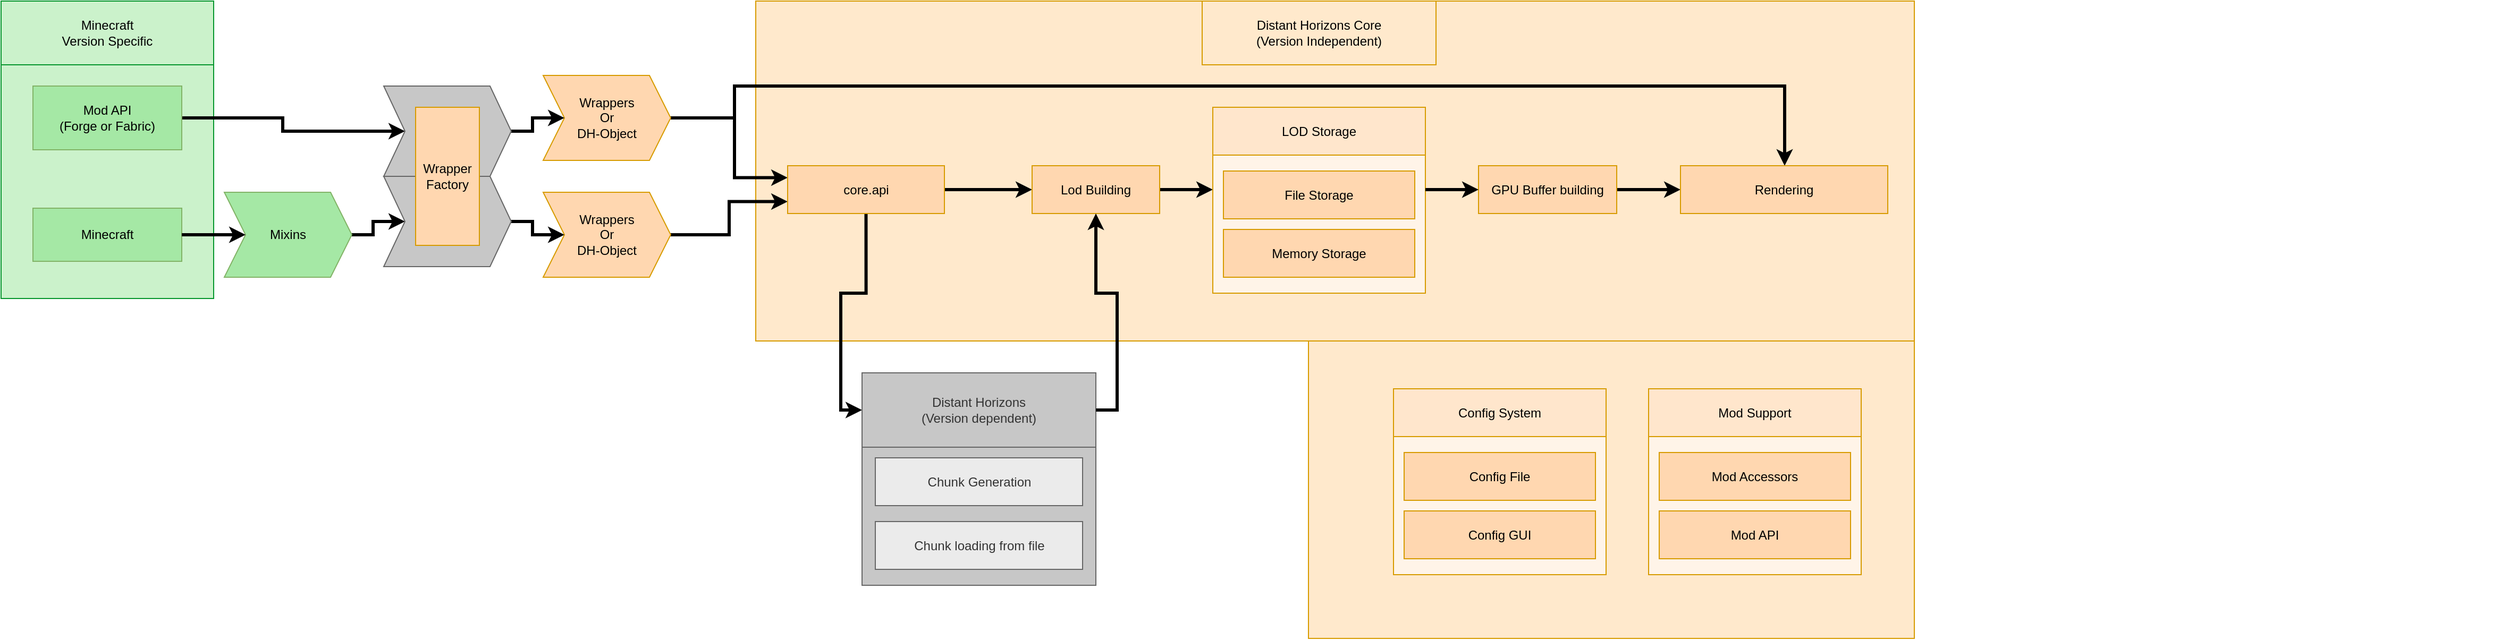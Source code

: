 <mxfile version="16.5.3" type="gitlab">
  <diagram id="xLs7mM1S-vncSruOQYJG" name="Page-1">
    <mxGraphModel dx="1952" dy="534" grid="1" gridSize="10" guides="1" tooltips="1" connect="1" arrows="1" fold="1" page="1" pageScale="1" pageWidth="850" pageHeight="1100" background="none" math="0" shadow="0">
      <root>
        <mxCell id="0" />
        <object label="Background" id="1">
          <mxCell parent="0" />
        </object>
        <mxCell id="ZgqzLkNpqH_WLmXpxmUH-3" value="" style="rounded=0;whiteSpace=wrap;html=1;labelBackgroundColor=none;fillColor=#FFE9CC;strokeColor=#d79b00;" parent="1" vertex="1">
          <mxGeometry x="30" y="10" width="1090" height="320" as="geometry" />
        </mxCell>
        <mxCell id="lUieYn43trCVNQSoQYE8-16" value="" style="rounded=0;whiteSpace=wrap;html=1;labelBackgroundColor=none;fillColor=#CBF2CB;strokeColor=#06962D;gradientColor=none;" parent="1" vertex="1">
          <mxGeometry x="-680" y="70" width="200" height="220" as="geometry" />
        </mxCell>
        <mxCell id="lUieYn43trCVNQSoQYE8-18" value="Minecraft &lt;br&gt;Version Specific" style="rounded=0;whiteSpace=wrap;html=1;labelBackgroundColor=none;fillColor=#CBF2CB;strokeColor=#06962D;gradientColor=none;" parent="1" vertex="1">
          <mxGeometry x="-680" y="10" width="200" height="60" as="geometry" />
        </mxCell>
        <mxCell id="gNZkowd1tYjNP-PxMyY5-1" value="Minecraft" style="rounded=0;whiteSpace=wrap;html=1;fillColor=#A5E8A5;strokeColor=#82b366;" parent="1" vertex="1">
          <mxGeometry x="-650" y="205" width="140" height="50" as="geometry" />
        </mxCell>
        <mxCell id="XNAtI1EKQKx7pIlif8ke-27" style="edgeStyle=orthogonalEdgeStyle;rounded=0;orthogonalLoop=1;jettySize=auto;html=1;exitX=1;exitY=0.5;exitDx=0;exitDy=0;strokeWidth=3;" parent="1" source="lUieYn43trCVNQSoQYE8-14" target="XNAtI1EKQKx7pIlif8ke-22" edge="1">
          <mxGeometry relative="1" as="geometry" />
        </mxCell>
        <mxCell id="lUieYn43trCVNQSoQYE8-14" value="Mod API&lt;br&gt;(Forge or Fabric)" style="rounded=0;whiteSpace=wrap;html=1;fillColor=#A5E8A5;strokeColor=#82b366;" parent="1" vertex="1">
          <mxGeometry x="-650" y="90" width="140" height="60" as="geometry" />
        </mxCell>
        <mxCell id="ZgqzLkNpqH_WLmXpxmUH-2" value="Distant Horizons Core&lt;br&gt;(Version Independent)" style="rounded=0;whiteSpace=wrap;html=1;labelBackgroundColor=none;fillColor=#FFE9CC;strokeColor=#d79b00;" parent="1" vertex="1">
          <mxGeometry x="450" y="10" width="220" height="60" as="geometry" />
        </mxCell>
        <mxCell id="XNAtI1EKQKx7pIlif8ke-16" style="edgeStyle=orthogonalEdgeStyle;rounded=0;orthogonalLoop=1;jettySize=auto;html=1;exitX=1;exitY=0.5;exitDx=0;exitDy=0;entryX=0;entryY=0.25;entryDx=0;entryDy=0;strokeWidth=3;" parent="1" source="XNAtI1EKQKx7pIlif8ke-1" target="XNAtI1EKQKx7pIlif8ke-11" edge="1">
          <mxGeometry relative="1" as="geometry">
            <Array as="points">
              <mxPoint x="10" y="120" />
              <mxPoint x="10" y="176" />
            </Array>
          </mxGeometry>
        </mxCell>
        <mxCell id="XNAtI1EKQKx7pIlif8ke-72" style="edgeStyle=orthogonalEdgeStyle;rounded=0;orthogonalLoop=1;jettySize=auto;html=1;exitX=1;exitY=0.5;exitDx=0;exitDy=0;entryX=0.5;entryY=0;entryDx=0;entryDy=0;fontColor=#FFFFFF;strokeWidth=3;" parent="1" source="XNAtI1EKQKx7pIlif8ke-1" target="XNAtI1EKQKx7pIlif8ke-32" edge="1">
          <mxGeometry relative="1" as="geometry">
            <Array as="points">
              <mxPoint x="10" y="120" />
              <mxPoint x="10" y="90" />
              <mxPoint x="998" y="90" />
              <mxPoint x="998" y="165" />
            </Array>
          </mxGeometry>
        </mxCell>
        <mxCell id="XNAtI1EKQKx7pIlif8ke-1" value="Wrappers&lt;br&gt;Or&lt;br&gt;&lt;div&gt;DH-Object&lt;/div&gt;" style="shape=step;perimeter=stepPerimeter;whiteSpace=wrap;html=1;fixedSize=1;fillColor=#FFD7B0;strokeColor=#d79b00;rounded=0;labelBackgroundColor=none;" parent="1" vertex="1">
          <mxGeometry x="-170" y="80" width="120" height="80" as="geometry" />
        </mxCell>
        <mxCell id="XNAtI1EKQKx7pIlif8ke-23" style="edgeStyle=orthogonalEdgeStyle;rounded=0;orthogonalLoop=1;jettySize=auto;html=1;exitX=1;exitY=0.5;exitDx=0;exitDy=0;entryX=0;entryY=0.5;entryDx=0;entryDy=0;strokeWidth=3;" parent="1" source="XNAtI1EKQKx7pIlif8ke-3" target="XNAtI1EKQKx7pIlif8ke-21" edge="1">
          <mxGeometry relative="1" as="geometry" />
        </mxCell>
        <mxCell id="XNAtI1EKQKx7pIlif8ke-3" value="Mixins" style="shape=step;perimeter=stepPerimeter;whiteSpace=wrap;html=1;fixedSize=1;fillColor=#A5E8A5;strokeColor=#82b366;rounded=0;labelBackgroundColor=none;" parent="1" vertex="1">
          <mxGeometry x="-470" y="190" width="120" height="80" as="geometry" />
        </mxCell>
        <mxCell id="XNAtI1EKQKx7pIlif8ke-4" value="" style="endArrow=classic;html=1;rounded=0;strokeWidth=3;entryX=0;entryY=0.5;entryDx=0;entryDy=0;exitX=1;exitY=0.5;exitDx=0;exitDy=0;" parent="1" source="gNZkowd1tYjNP-PxMyY5-1" target="XNAtI1EKQKx7pIlif8ke-3" edge="1">
          <mxGeometry width="50" height="50" relative="1" as="geometry">
            <mxPoint x="-420" y="130" as="sourcePoint" />
            <mxPoint x="-220" y="-25" as="targetPoint" />
          </mxGeometry>
        </mxCell>
        <mxCell id="XNAtI1EKQKx7pIlif8ke-17" style="edgeStyle=orthogonalEdgeStyle;rounded=0;orthogonalLoop=1;jettySize=auto;html=1;exitX=1;exitY=0.5;exitDx=0;exitDy=0;entryX=0;entryY=0.75;entryDx=0;entryDy=0;strokeWidth=3;" parent="1" source="XNAtI1EKQKx7pIlif8ke-5" target="XNAtI1EKQKx7pIlif8ke-11" edge="1">
          <mxGeometry relative="1" as="geometry" />
        </mxCell>
        <mxCell id="XNAtI1EKQKx7pIlif8ke-5" value="Wrappers&lt;br&gt;Or&lt;br&gt;&lt;div&gt;DH-Object&lt;/div&gt;" style="shape=step;perimeter=stepPerimeter;whiteSpace=wrap;html=1;fixedSize=1;fillColor=#FFD7B0;strokeColor=#d79b00;rounded=0;labelBackgroundColor=none;" parent="1" vertex="1">
          <mxGeometry x="-170" y="190" width="120" height="80" as="geometry" />
        </mxCell>
        <mxCell id="XNAtI1EKQKx7pIlif8ke-60" style="edgeStyle=orthogonalEdgeStyle;rounded=0;orthogonalLoop=1;jettySize=auto;html=1;exitX=1;exitY=0.5;exitDx=0;exitDy=0;fontColor=#FFFFFF;strokeWidth=3;" parent="1" source="XNAtI1EKQKx7pIlif8ke-11" target="XNAtI1EKQKx7pIlif8ke-33" edge="1">
          <mxGeometry relative="1" as="geometry" />
        </mxCell>
        <mxCell id="XNAtI1EKQKx7pIlif8ke-63" style="edgeStyle=orthogonalEdgeStyle;rounded=0;orthogonalLoop=1;jettySize=auto;html=1;exitX=0.5;exitY=1;exitDx=0;exitDy=0;entryX=0;entryY=0.5;entryDx=0;entryDy=0;fontColor=#FFFFFF;strokeWidth=3;" parent="1" source="XNAtI1EKQKx7pIlif8ke-11" target="lUieYn43trCVNQSoQYE8-19" edge="1">
          <mxGeometry relative="1" as="geometry" />
        </mxCell>
        <mxCell id="XNAtI1EKQKx7pIlif8ke-11" value="core.api" style="rounded=0;whiteSpace=wrap;html=1;labelBackgroundColor=none;fillColor=#FFD7B0;strokeColor=#d79b00;" parent="1" vertex="1">
          <mxGeometry x="60" y="165" width="147.5" height="45" as="geometry" />
        </mxCell>
        <mxCell id="XNAtI1EKQKx7pIlif8ke-25" style="edgeStyle=orthogonalEdgeStyle;rounded=0;orthogonalLoop=1;jettySize=auto;html=1;exitX=1;exitY=0.5;exitDx=0;exitDy=0;entryX=0;entryY=0.5;entryDx=0;entryDy=0;strokeWidth=3;" parent="1" source="XNAtI1EKQKx7pIlif8ke-21" target="XNAtI1EKQKx7pIlif8ke-5" edge="1">
          <mxGeometry relative="1" as="geometry" />
        </mxCell>
        <mxCell id="XNAtI1EKQKx7pIlif8ke-21" value="" style="shape=step;perimeter=stepPerimeter;whiteSpace=wrap;html=1;fixedSize=1;fillColor=#C7C7C7;strokeColor=#666666;fontColor=#333333;rounded=0;labelBackgroundColor=none;" parent="1" vertex="1">
          <mxGeometry x="-320" y="175" width="120" height="85" as="geometry" />
        </mxCell>
        <mxCell id="XNAtI1EKQKx7pIlif8ke-26" style="edgeStyle=orthogonalEdgeStyle;rounded=0;orthogonalLoop=1;jettySize=auto;html=1;exitX=1;exitY=0.5;exitDx=0;exitDy=0;entryX=0;entryY=0.5;entryDx=0;entryDy=0;strokeWidth=3;" parent="1" source="XNAtI1EKQKx7pIlif8ke-22" target="XNAtI1EKQKx7pIlif8ke-1" edge="1">
          <mxGeometry relative="1" as="geometry" />
        </mxCell>
        <mxCell id="XNAtI1EKQKx7pIlif8ke-22" value="" style="shape=step;perimeter=stepPerimeter;whiteSpace=wrap;html=1;fixedSize=1;fillColor=#C7C7C7;strokeColor=#666666;fontColor=#333333;rounded=0;labelBackgroundColor=none;" parent="1" vertex="1">
          <mxGeometry x="-320" y="90" width="120" height="85" as="geometry" />
        </mxCell>
        <mxCell id="XNAtI1EKQKx7pIlif8ke-28" value="&lt;div&gt;Wrapper&lt;/div&gt;&lt;div&gt;Factory&lt;br&gt;&lt;/div&gt;" style="rounded=0;whiteSpace=wrap;html=1;labelBackgroundColor=none;fillColor=#FFD7B0;strokeColor=#d79b00;fontColor=default;" parent="1" vertex="1">
          <mxGeometry x="-290" y="110" width="60" height="130" as="geometry" />
        </mxCell>
        <mxCell id="XNAtI1EKQKx7pIlif8ke-59" style="edgeStyle=orthogonalEdgeStyle;rounded=0;orthogonalLoop=1;jettySize=auto;html=1;exitX=1;exitY=0.5;exitDx=0;exitDy=0;entryX=0;entryY=0.5;entryDx=0;entryDy=0;fontColor=#FFFFFF;strokeWidth=3;" parent="1" source="XNAtI1EKQKx7pIlif8ke-31" target="XNAtI1EKQKx7pIlif8ke-32" edge="1">
          <mxGeometry relative="1" as="geometry" />
        </mxCell>
        <mxCell id="XNAtI1EKQKx7pIlif8ke-31" value="GPU Buffer building" style="rounded=0;whiteSpace=wrap;html=1;labelBackgroundColor=none;fillColor=#FFD7B0;strokeColor=#d79b00;" parent="1" vertex="1">
          <mxGeometry x="710" y="165" width="130" height="45" as="geometry" />
        </mxCell>
        <mxCell id="XNAtI1EKQKx7pIlif8ke-32" value="Rendering" style="rounded=0;whiteSpace=wrap;html=1;labelBackgroundColor=none;fillColor=#FFD7B0;strokeColor=#d79b00;" parent="1" vertex="1">
          <mxGeometry x="900" y="165" width="195" height="45" as="geometry" />
        </mxCell>
        <mxCell id="XNAtI1EKQKx7pIlif8ke-67" style="edgeStyle=orthogonalEdgeStyle;rounded=0;orthogonalLoop=1;jettySize=auto;html=1;exitX=1;exitY=0.5;exitDx=0;exitDy=0;entryX=0;entryY=0.25;entryDx=0;entryDy=0;fontColor=#FFFFFF;strokeWidth=3;" parent="1" source="XNAtI1EKQKx7pIlif8ke-33" target="XNAtI1EKQKx7pIlif8ke-54" edge="1">
          <mxGeometry relative="1" as="geometry" />
        </mxCell>
        <mxCell id="XNAtI1EKQKx7pIlif8ke-33" value="Lod Building" style="rounded=0;whiteSpace=wrap;html=1;labelBackgroundColor=none;fillColor=#FFD7B0;strokeColor=#d79b00;" parent="1" vertex="1">
          <mxGeometry x="290" y="165" width="120" height="45" as="geometry" />
        </mxCell>
        <mxCell id="XNAtI1EKQKx7pIlif8ke-51" value="" style="group" parent="1" vertex="1" connectable="0">
          <mxGeometry x="630" y="335" width="1040" height="275" as="geometry" />
        </mxCell>
        <mxCell id="XNAtI1EKQKx7pIlif8ke-70" value="" style="rounded=0;whiteSpace=wrap;html=1;labelBackgroundColor=none;fillColor=#FFE9CC;strokeColor=#d79b00;" parent="XNAtI1EKQKx7pIlif8ke-51" vertex="1">
          <mxGeometry x="-80" y="-5" width="570" height="280" as="geometry" />
        </mxCell>
        <mxCell id="XNAtI1EKQKx7pIlif8ke-46" value="" style="group" parent="XNAtI1EKQKx7pIlif8ke-51" vertex="1" connectable="0">
          <mxGeometry x="240" y="40" width="200" height="175" as="geometry" />
        </mxCell>
        <mxCell id="XNAtI1EKQKx7pIlif8ke-42" value="Mod Support" style="rounded=0;whiteSpace=wrap;html=1;labelBackgroundColor=none;fillColor=#ffe6cc;strokeColor=#d79b00;" parent="XNAtI1EKQKx7pIlif8ke-46" vertex="1">
          <mxGeometry width="200" height="45" as="geometry" />
        </mxCell>
        <mxCell id="XNAtI1EKQKx7pIlif8ke-43" value="" style="rounded=0;whiteSpace=wrap;html=1;labelBackgroundColor=none;fillColor=#FFF4E8;strokeColor=#d79b00;" parent="XNAtI1EKQKx7pIlif8ke-46" vertex="1">
          <mxGeometry y="45" width="200" height="130" as="geometry" />
        </mxCell>
        <mxCell id="XNAtI1EKQKx7pIlif8ke-44" value="Mod API" style="rounded=0;whiteSpace=wrap;html=1;labelBackgroundColor=none;fillColor=#FFD7B0;strokeColor=#d79b00;" parent="XNAtI1EKQKx7pIlif8ke-46" vertex="1">
          <mxGeometry x="10" y="115" width="180" height="45" as="geometry" />
        </mxCell>
        <mxCell id="XNAtI1EKQKx7pIlif8ke-45" value="Mod Accessors" style="rounded=0;whiteSpace=wrap;html=1;labelBackgroundColor=none;fillColor=#FFD7B0;strokeColor=#d79b00;" parent="XNAtI1EKQKx7pIlif8ke-46" vertex="1">
          <mxGeometry x="10" y="60" width="180" height="45" as="geometry" />
        </mxCell>
        <mxCell id="XNAtI1EKQKx7pIlif8ke-36" value="Config System" style="rounded=0;whiteSpace=wrap;html=1;labelBackgroundColor=none;fillColor=#ffe6cc;strokeColor=#d79b00;" parent="XNAtI1EKQKx7pIlif8ke-51" vertex="1">
          <mxGeometry y="40" width="200" height="45" as="geometry" />
        </mxCell>
        <mxCell id="XNAtI1EKQKx7pIlif8ke-48" value="" style="rounded=0;whiteSpace=wrap;html=1;labelBackgroundColor=none;fillColor=#FFF4E8;strokeColor=#d79b00;" parent="XNAtI1EKQKx7pIlif8ke-51" vertex="1">
          <mxGeometry y="85" width="200" height="130" as="geometry" />
        </mxCell>
        <mxCell id="XNAtI1EKQKx7pIlif8ke-49" value="Config GUI" style="rounded=0;whiteSpace=wrap;html=1;labelBackgroundColor=none;fillColor=#FFD7B0;strokeColor=#d79b00;" parent="XNAtI1EKQKx7pIlif8ke-51" vertex="1">
          <mxGeometry x="10" y="155" width="180" height="45" as="geometry" />
        </mxCell>
        <mxCell id="XNAtI1EKQKx7pIlif8ke-50" value="Config File" style="rounded=0;whiteSpace=wrap;html=1;labelBackgroundColor=none;fillColor=#FFD7B0;strokeColor=#d79b00;" parent="XNAtI1EKQKx7pIlif8ke-51" vertex="1">
          <mxGeometry x="10" y="100" width="180" height="45" as="geometry" />
        </mxCell>
        <mxCell id="XNAtI1EKQKx7pIlif8ke-52" value="" style="group" parent="1" vertex="1" connectable="0">
          <mxGeometry x="460" y="110" width="200" height="175" as="geometry" />
        </mxCell>
        <mxCell id="XNAtI1EKQKx7pIlif8ke-53" value="LOD Storage" style="rounded=0;whiteSpace=wrap;html=1;labelBackgroundColor=none;fillColor=#ffe6cc;strokeColor=#d79b00;" parent="XNAtI1EKQKx7pIlif8ke-52" vertex="1">
          <mxGeometry width="200" height="45" as="geometry" />
        </mxCell>
        <mxCell id="XNAtI1EKQKx7pIlif8ke-54" value="" style="rounded=0;whiteSpace=wrap;html=1;labelBackgroundColor=none;fillColor=#FFF4E8;strokeColor=#d79b00;" parent="XNAtI1EKQKx7pIlif8ke-52" vertex="1">
          <mxGeometry y="45" width="200" height="130" as="geometry" />
        </mxCell>
        <mxCell id="XNAtI1EKQKx7pIlif8ke-55" value="Memory Storage" style="rounded=0;whiteSpace=wrap;html=1;labelBackgroundColor=none;fillColor=#FFD7B0;strokeColor=#d79b00;" parent="XNAtI1EKQKx7pIlif8ke-52" vertex="1">
          <mxGeometry x="10" y="115" width="180" height="45" as="geometry" />
        </mxCell>
        <mxCell id="XNAtI1EKQKx7pIlif8ke-56" value="&lt;div&gt;File Storage&lt;/div&gt;" style="rounded=0;whiteSpace=wrap;html=1;labelBackgroundColor=none;fillColor=#FFD7B0;strokeColor=#d79b00;" parent="XNAtI1EKQKx7pIlif8ke-52" vertex="1">
          <mxGeometry x="10" y="60" width="180" height="45" as="geometry" />
        </mxCell>
        <mxCell id="XNAtI1EKQKx7pIlif8ke-61" value="" style="group" parent="1" vertex="1" connectable="0">
          <mxGeometry x="130" y="360" width="220" height="200" as="geometry" />
        </mxCell>
        <mxCell id="lUieYn43trCVNQSoQYE8-13" value="" style="rounded=0;whiteSpace=wrap;html=1;labelBackgroundColor=none;fillColor=#C7C7C7;strokeColor=#666666;fontColor=#333333;" parent="XNAtI1EKQKx7pIlif8ke-61" vertex="1">
          <mxGeometry y="70" width="220" height="130" as="geometry" />
        </mxCell>
        <mxCell id="lUieYn43trCVNQSoQYE8-19" value="Distant Horizons&lt;br&gt;(Version dependent)" style="rounded=0;whiteSpace=wrap;html=1;labelBackgroundColor=none;fillColor=#C7C7C7;strokeColor=#666666;fontColor=#333333;" parent="XNAtI1EKQKx7pIlif8ke-61" vertex="1">
          <mxGeometry width="220" height="70" as="geometry" />
        </mxCell>
        <mxCell id="XNAtI1EKQKx7pIlif8ke-19" value="Chunk Generation" style="rounded=0;whiteSpace=wrap;html=1;labelBackgroundColor=none;fillColor=#EBEBEB;strokeColor=#666666;fontColor=#333333;" parent="XNAtI1EKQKx7pIlif8ke-61" vertex="1">
          <mxGeometry x="12.5" y="80" width="195" height="45" as="geometry" />
        </mxCell>
        <mxCell id="XNAtI1EKQKx7pIlif8ke-29" value="&lt;div&gt;Chunk loading from file&lt;/div&gt;" style="rounded=0;whiteSpace=wrap;html=1;labelBackgroundColor=none;fillColor=#EBEBEB;strokeColor=#666666;fontColor=#333333;" parent="XNAtI1EKQKx7pIlif8ke-61" vertex="1">
          <mxGeometry x="12.5" y="140" width="195" height="45" as="geometry" />
        </mxCell>
        <mxCell id="XNAtI1EKQKx7pIlif8ke-64" style="edgeStyle=orthogonalEdgeStyle;rounded=0;orthogonalLoop=1;jettySize=auto;html=1;exitX=1;exitY=0.5;exitDx=0;exitDy=0;entryX=0.5;entryY=1;entryDx=0;entryDy=0;fontColor=#FFFFFF;strokeWidth=3;" parent="1" source="lUieYn43trCVNQSoQYE8-19" target="XNAtI1EKQKx7pIlif8ke-33" edge="1">
          <mxGeometry relative="1" as="geometry" />
        </mxCell>
        <mxCell id="XNAtI1EKQKx7pIlif8ke-66" style="edgeStyle=orthogonalEdgeStyle;rounded=0;orthogonalLoop=1;jettySize=auto;html=1;exitX=1;exitY=0.25;exitDx=0;exitDy=0;entryX=0;entryY=0.5;entryDx=0;entryDy=0;fontColor=#FFFFFF;strokeWidth=3;" parent="1" source="XNAtI1EKQKx7pIlif8ke-54" target="XNAtI1EKQKx7pIlif8ke-31" edge="1">
          <mxGeometry relative="1" as="geometry" />
        </mxCell>
      </root>
    </mxGraphModel>
  </diagram>
</mxfile>

